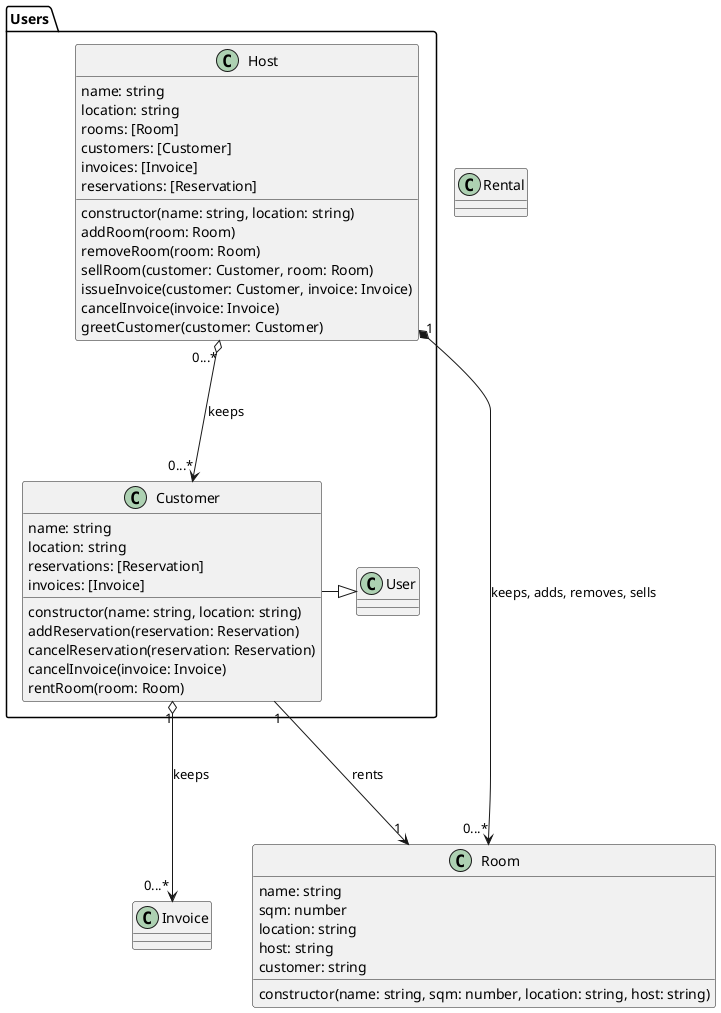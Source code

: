 // Class Diagrams
@startuml

class Rental {}

package Users {
class User {}

class Host {
name: string
location: string
rooms: [Room]
customers: [Customer]
invoices: [Invoice]
reservations: [Reservation]

constructor(name: string, location: string)
addRoom(room: Room)
removeRoom(room: Room)
sellRoom(customer: Customer, room: Room)
issueInvoice(customer: Customer, invoice: Invoice)
cancelInvoice(invoice: Invoice)
greetCustomer(customer: Customer)
}

class Customer {
name: string
location: string
reservations: [Reservation]
invoices: [Invoice]

constructor(name: string, location: string)
addReservation(reservation: Reservation)
cancelReservation(reservation: Reservation)
cancelInvoice(invoice: Invoice)
rentRoom(room: Room)
}
}

class Room {
name: string
sqm: number
location: string
host: string
customer: string

constructor(name: string, sqm: number, location: string, host: string)
}


Host "1" *--> "0...*" Room : keeps, adds, removes, sells
Customer "1" ---> "1" Room : rents
Customer "1" o---> "0...*" Invoice : keeps
Host "0...*" o---> "0...*" Customer : keeps

Customer -|> User
@enduml